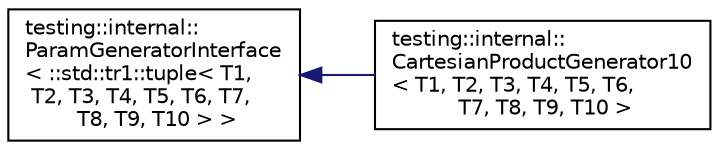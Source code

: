digraph "Graphical Class Hierarchy"
{
 // LATEX_PDF_SIZE
  edge [fontname="Helvetica",fontsize="10",labelfontname="Helvetica",labelfontsize="10"];
  node [fontname="Helvetica",fontsize="10",shape=record];
  rankdir="LR";
  Node0 [label="testing::internal::\lParamGeneratorInterface\l\< ::std::tr1::tuple\< T1,\l T2, T3, T4, T5, T6, T7,\l T8, T9, T10 \> \>",height=0.2,width=0.4,color="black", fillcolor="white", style="filled",URL="$classtesting_1_1internal_1_1_param_generator_interface.html",tooltip=" "];
  Node0 -> Node1 [dir="back",color="midnightblue",fontsize="10",style="solid",fontname="Helvetica"];
  Node1 [label="testing::internal::\lCartesianProductGenerator10\l\< T1, T2, T3, T4, T5, T6,\l T7, T8, T9, T10 \>",height=0.2,width=0.4,color="black", fillcolor="white", style="filled",URL="$classtesting_1_1internal_1_1_cartesian_product_generator10.html",tooltip=" "];
}
